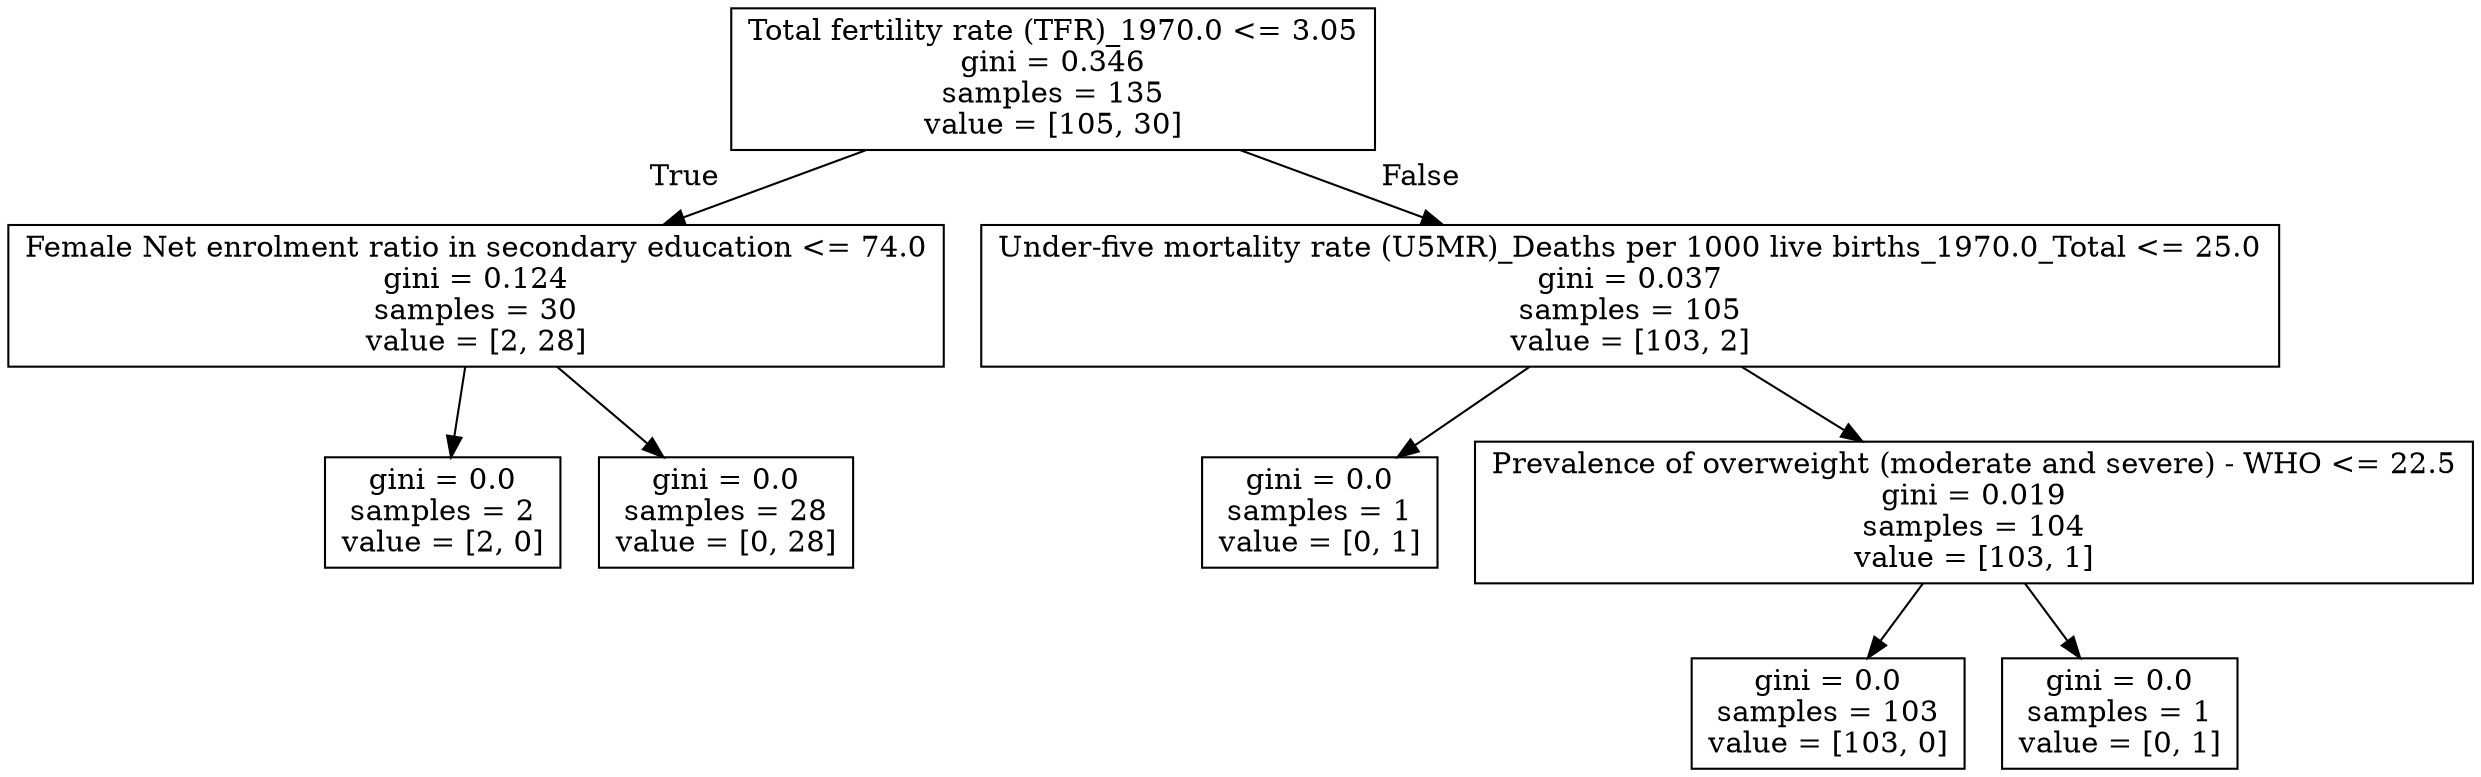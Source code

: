 digraph Tree {
node [shape=box] ;
0 [label="Total fertility rate (TFR)_1970.0 <= 3.05\ngini = 0.346\nsamples = 135\nvalue = [105, 30]"] ;
1 [label="Female Net enrolment ratio in secondary education <= 74.0\ngini = 0.124\nsamples = 30\nvalue = [2, 28]"] ;
0 -> 1 [labeldistance=2.5, labelangle=45, headlabel="True"] ;
2 [label="gini = 0.0\nsamples = 2\nvalue = [2, 0]"] ;
1 -> 2 ;
3 [label="gini = 0.0\nsamples = 28\nvalue = [0, 28]"] ;
1 -> 3 ;
4 [label="Under-five mortality rate (U5MR)_Deaths per 1000 live births_1970.0_Total <= 25.0\ngini = 0.037\nsamples = 105\nvalue = [103, 2]"] ;
0 -> 4 [labeldistance=2.5, labelangle=-45, headlabel="False"] ;
5 [label="gini = 0.0\nsamples = 1\nvalue = [0, 1]"] ;
4 -> 5 ;
6 [label="Prevalence of overweight (moderate and severe) - WHO <= 22.5\ngini = 0.019\nsamples = 104\nvalue = [103, 1]"] ;
4 -> 6 ;
7 [label="gini = 0.0\nsamples = 103\nvalue = [103, 0]"] ;
6 -> 7 ;
8 [label="gini = 0.0\nsamples = 1\nvalue = [0, 1]"] ;
6 -> 8 ;
}